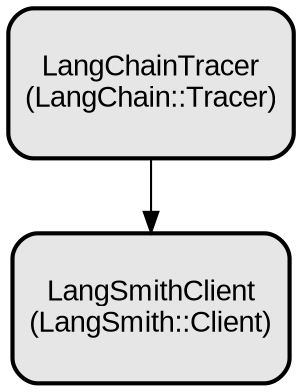digraph INFRA {
  node [ color = "black", fillcolor = "#E6E6E6", height =1, style = "filled,bold,rounded", fontname = "Arial" ];
  "LangSmithClient" [ label = "LangSmithClient
(LangSmith::Client)", shape =rectangle ];
  "LangChainTracer" [ label = "LangChainTracer
(LangChain::Tracer)", shape =rectangle ];
  "LangChainTracer" -> "LangSmithClient";
}
